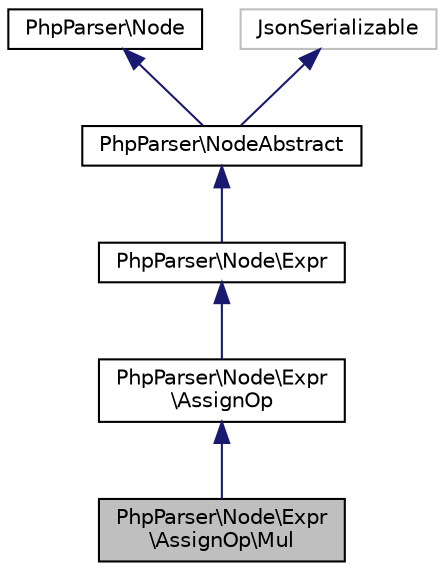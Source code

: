 digraph "PhpParser\Node\Expr\AssignOp\Mul"
{
  edge [fontname="Helvetica",fontsize="10",labelfontname="Helvetica",labelfontsize="10"];
  node [fontname="Helvetica",fontsize="10",shape=record];
  Node0 [label="PhpParser\\Node\\Expr\l\\AssignOp\\Mul",height=0.2,width=0.4,color="black", fillcolor="grey75", style="filled", fontcolor="black"];
  Node1 -> Node0 [dir="back",color="midnightblue",fontsize="10",style="solid",fontname="Helvetica"];
  Node1 [label="PhpParser\\Node\\Expr\l\\AssignOp",height=0.2,width=0.4,color="black", fillcolor="white", style="filled",URL="$classPhpParser_1_1Node_1_1Expr_1_1AssignOp.html"];
  Node2 -> Node1 [dir="back",color="midnightblue",fontsize="10",style="solid",fontname="Helvetica"];
  Node2 [label="PhpParser\\Node\\Expr",height=0.2,width=0.4,color="black", fillcolor="white", style="filled",URL="$classPhpParser_1_1Node_1_1Expr.html"];
  Node3 -> Node2 [dir="back",color="midnightblue",fontsize="10",style="solid",fontname="Helvetica"];
  Node3 [label="PhpParser\\NodeAbstract",height=0.2,width=0.4,color="black", fillcolor="white", style="filled",URL="$classPhpParser_1_1NodeAbstract.html"];
  Node4 -> Node3 [dir="back",color="midnightblue",fontsize="10",style="solid",fontname="Helvetica"];
  Node4 [label="PhpParser\\Node",height=0.2,width=0.4,color="black", fillcolor="white", style="filled",URL="$interfacePhpParser_1_1Node.html"];
  Node5 -> Node3 [dir="back",color="midnightblue",fontsize="10",style="solid",fontname="Helvetica"];
  Node5 [label="JsonSerializable",height=0.2,width=0.4,color="grey75", fillcolor="white", style="filled"];
}
